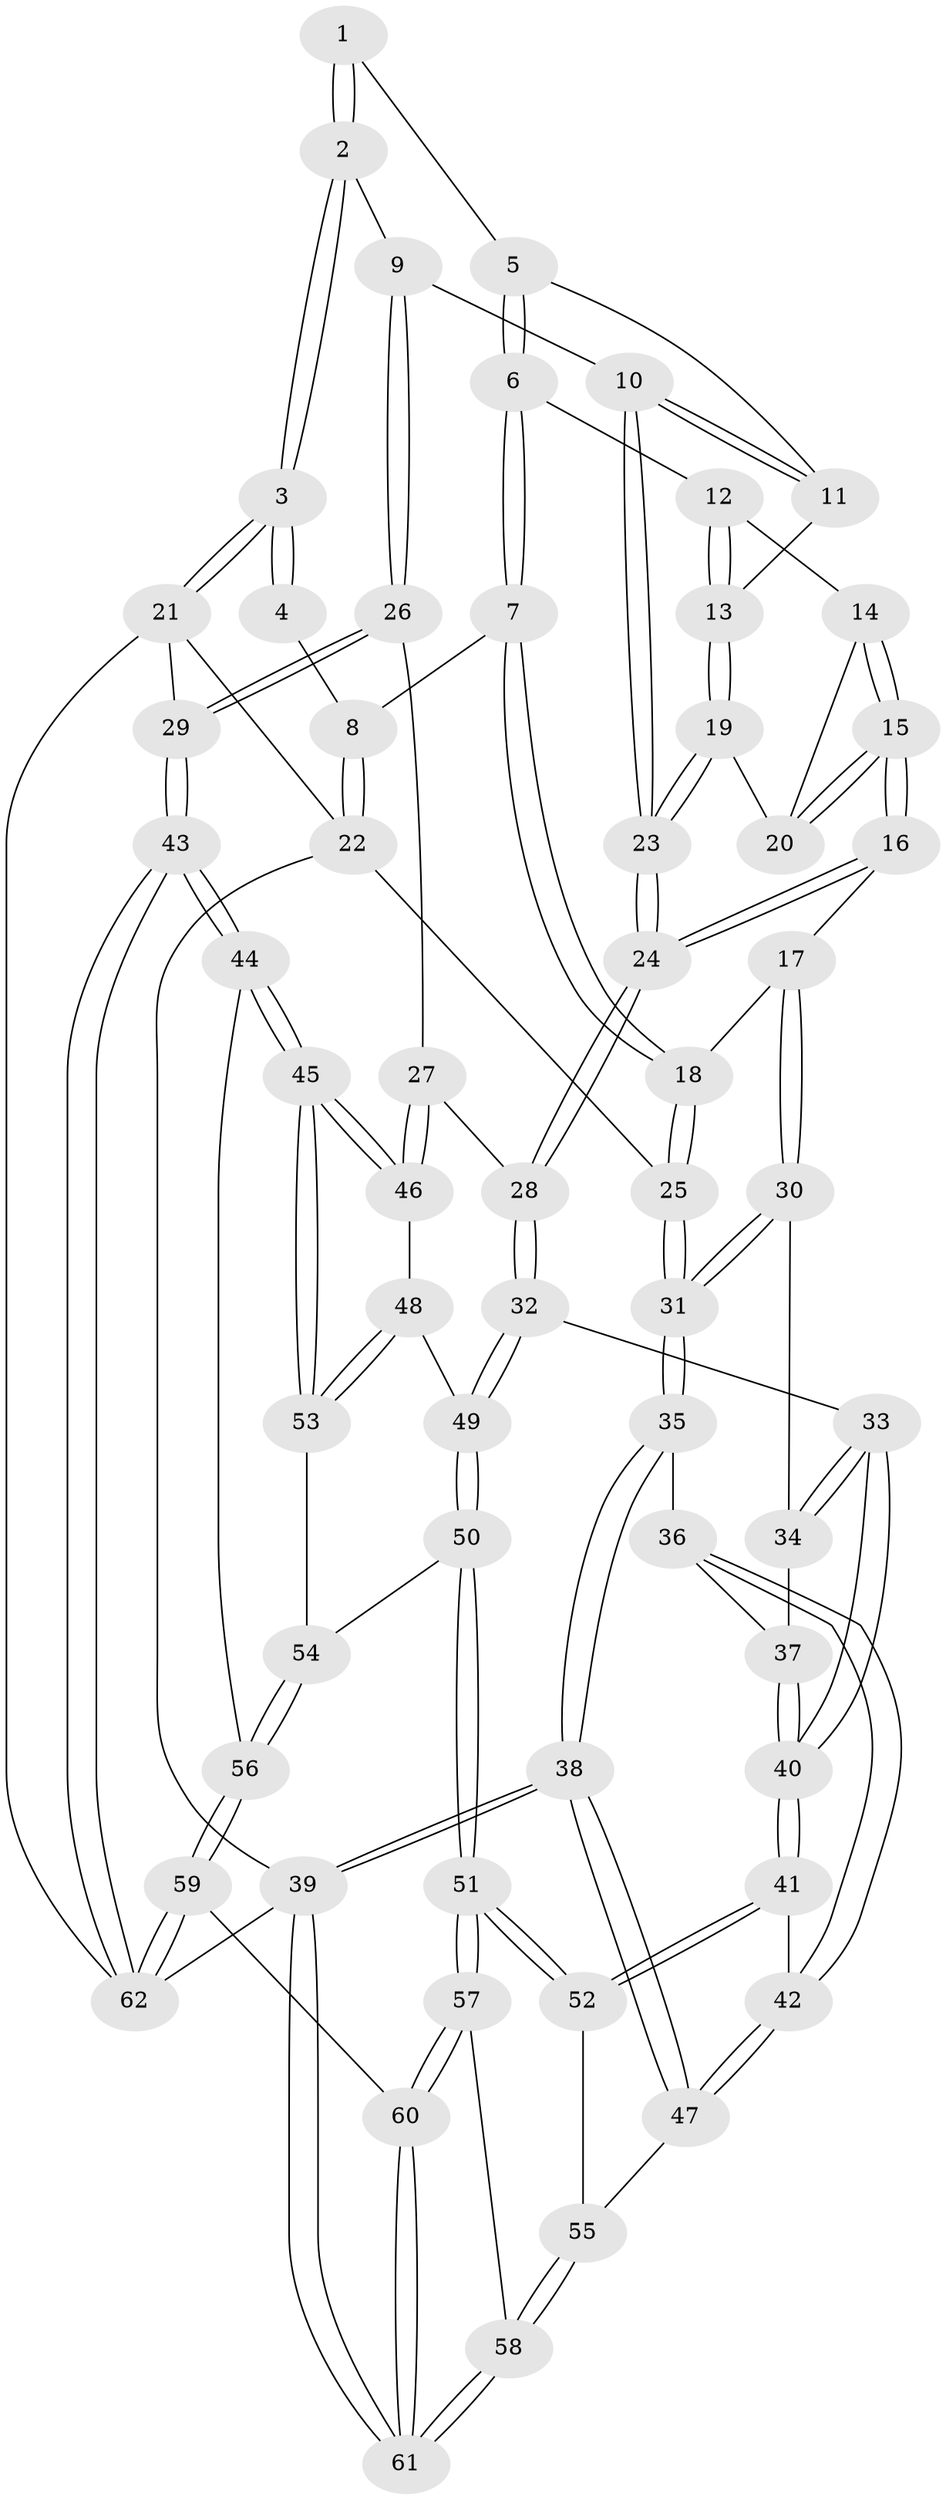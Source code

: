 // Generated by graph-tools (version 1.1) at 2025/27/03/09/25 03:27:15]
// undirected, 62 vertices, 152 edges
graph export_dot {
graph [start="1"]
  node [color=gray90,style=filled];
  1 [pos="+0.6575581474265121+0"];
  2 [pos="+0.8134043605733725+0.16929025607306364"];
  3 [pos="+1+0"];
  4 [pos="+0.6547017231487958+0"];
  5 [pos="+0.5993510046485025+0"];
  6 [pos="+0.4462168247475099+0.10492947264933682"];
  7 [pos="+0.2645321809707876+0.11352193541319515"];
  8 [pos="+0.14008855236570883+0"];
  9 [pos="+0.8152031861350779+0.23653418627452977"];
  10 [pos="+0.7225722302799711+0.26302327321611596"];
  11 [pos="+0.5928949460138838+0.04915621406556902"];
  12 [pos="+0.5156933891659259+0.14326421872572356"];
  13 [pos="+0.5554385968813013+0.14224422317153196"];
  14 [pos="+0.504542990987229+0.1615892988590743"];
  15 [pos="+0.35313978423301673+0.2800842983258991"];
  16 [pos="+0.34955417022231433+0.2814654304614768"];
  17 [pos="+0.2771862714568913+0.2645720415833845"];
  18 [pos="+0.2725666726011856+0.24965311249147482"];
  19 [pos="+0.5983259418353668+0.23112365594667417"];
  20 [pos="+0.504605060585012+0.23712232073137715"];
  21 [pos="+1+0"];
  22 [pos="+0+0"];
  23 [pos="+0.677538087213963+0.2842177456998068"];
  24 [pos="+0.5812558701375461+0.44290394816557216"];
  25 [pos="+0+0.23054662065717446"];
  26 [pos="+1+0.3706999298013362"];
  27 [pos="+0.7492156995073393+0.5494139053592233"];
  28 [pos="+0.5870527255721979+0.5474316204965329"];
  29 [pos="+1+0.38825847174418837"];
  30 [pos="+0.24670356539982669+0.3377609676229991"];
  31 [pos="+0+0.2899813157565951"];
  32 [pos="+0.5767274989691006+0.5622544129968254"];
  33 [pos="+0.5398128618603286+0.5669177002893304"];
  34 [pos="+0.2408054795066895+0.35917580626786094"];
  35 [pos="+0+0.4227328431961645"];
  36 [pos="+0.07425698425131622+0.4520124581674513"];
  37 [pos="+0.22819235097228427+0.3870773554764431"];
  38 [pos="+0+0.9355682521720332"];
  39 [pos="+0+1"];
  40 [pos="+0.28558688621326567+0.6426001205921092"];
  41 [pos="+0.27975983956564987+0.6527775412870385"];
  42 [pos="+0.09922139411707737+0.7128126001571483"];
  43 [pos="+1+0.8069147358710036"];
  44 [pos="+0.9583281394571553+0.7931129839374743"];
  45 [pos="+0.9244183925660586+0.7754575348802809"];
  46 [pos="+0.8649266967043903+0.7236708131456482"];
  47 [pos="+0+0.7972686938169309"];
  48 [pos="+0.6006171626240884+0.6927460940330501"];
  49 [pos="+0.5945570623673817+0.6835150493107008"];
  50 [pos="+0.3958705640654902+0.8436465608559963"];
  51 [pos="+0.3858067344528967+0.8494283000642292"];
  52 [pos="+0.36731544685404555+0.8318950713601768"];
  53 [pos="+0.6374336858778173+0.7931485511623487"];
  54 [pos="+0.6353563386040115+0.8399593979821555"];
  55 [pos="+0.25333503654666223+0.8684659407872463"];
  56 [pos="+0.6583078055334456+0.9964320912918561"];
  57 [pos="+0.391461802639281+0.8774383948709419"];
  58 [pos="+0.17620124939860995+1"];
  59 [pos="+0.5965833275207985+1"];
  60 [pos="+0.5672093238883931+1"];
  61 [pos="+0+1"];
  62 [pos="+1+1"];
  1 -- 2;
  1 -- 2;
  1 -- 5;
  2 -- 3;
  2 -- 3;
  2 -- 9;
  3 -- 4;
  3 -- 4;
  3 -- 21;
  3 -- 21;
  4 -- 8;
  5 -- 6;
  5 -- 6;
  5 -- 11;
  6 -- 7;
  6 -- 7;
  6 -- 12;
  7 -- 8;
  7 -- 18;
  7 -- 18;
  8 -- 22;
  8 -- 22;
  9 -- 10;
  9 -- 26;
  9 -- 26;
  10 -- 11;
  10 -- 11;
  10 -- 23;
  10 -- 23;
  11 -- 13;
  12 -- 13;
  12 -- 13;
  12 -- 14;
  13 -- 19;
  13 -- 19;
  14 -- 15;
  14 -- 15;
  14 -- 20;
  15 -- 16;
  15 -- 16;
  15 -- 20;
  15 -- 20;
  16 -- 17;
  16 -- 24;
  16 -- 24;
  17 -- 18;
  17 -- 30;
  17 -- 30;
  18 -- 25;
  18 -- 25;
  19 -- 20;
  19 -- 23;
  19 -- 23;
  21 -- 22;
  21 -- 29;
  21 -- 62;
  22 -- 25;
  22 -- 39;
  23 -- 24;
  23 -- 24;
  24 -- 28;
  24 -- 28;
  25 -- 31;
  25 -- 31;
  26 -- 27;
  26 -- 29;
  26 -- 29;
  27 -- 28;
  27 -- 46;
  27 -- 46;
  28 -- 32;
  28 -- 32;
  29 -- 43;
  29 -- 43;
  30 -- 31;
  30 -- 31;
  30 -- 34;
  31 -- 35;
  31 -- 35;
  32 -- 33;
  32 -- 49;
  32 -- 49;
  33 -- 34;
  33 -- 34;
  33 -- 40;
  33 -- 40;
  34 -- 37;
  35 -- 36;
  35 -- 38;
  35 -- 38;
  36 -- 37;
  36 -- 42;
  36 -- 42;
  37 -- 40;
  37 -- 40;
  38 -- 39;
  38 -- 39;
  38 -- 47;
  38 -- 47;
  39 -- 61;
  39 -- 61;
  39 -- 62;
  40 -- 41;
  40 -- 41;
  41 -- 42;
  41 -- 52;
  41 -- 52;
  42 -- 47;
  42 -- 47;
  43 -- 44;
  43 -- 44;
  43 -- 62;
  43 -- 62;
  44 -- 45;
  44 -- 45;
  44 -- 56;
  45 -- 46;
  45 -- 46;
  45 -- 53;
  45 -- 53;
  46 -- 48;
  47 -- 55;
  48 -- 49;
  48 -- 53;
  48 -- 53;
  49 -- 50;
  49 -- 50;
  50 -- 51;
  50 -- 51;
  50 -- 54;
  51 -- 52;
  51 -- 52;
  51 -- 57;
  51 -- 57;
  52 -- 55;
  53 -- 54;
  54 -- 56;
  54 -- 56;
  55 -- 58;
  55 -- 58;
  56 -- 59;
  56 -- 59;
  57 -- 58;
  57 -- 60;
  57 -- 60;
  58 -- 61;
  58 -- 61;
  59 -- 60;
  59 -- 62;
  59 -- 62;
  60 -- 61;
  60 -- 61;
}
